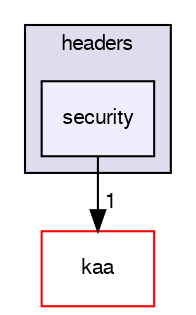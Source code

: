 digraph "/var/lib/jenkins/workspace/kaa_public/client/client-multi/client-cpp/test/headers/security" {
  bgcolor=transparent;
  compound=true
  node [ fontsize="10", fontname="FreeSans"];
  edge [ labelfontsize="10", labelfontname="FreeSans"];
  subgraph clusterdir_4a95a1809dd8e4bac4fff958db3a7f05 {
    graph [ bgcolor="#ddddee", pencolor="black", label="headers" fontname="FreeSans", fontsize="10", URL="dir_4a95a1809dd8e4bac4fff958db3a7f05.html"]
  dir_30d51aa25e72fd140cb2d03e0d4b3d91 [shape=box, label="security", style="filled", fillcolor="#eeeeff", pencolor="black", URL="dir_30d51aa25e72fd140cb2d03e0d4b3d91.html"];
  }
  dir_1ac78b1500c3fd9a977bacb448b54d1a [shape=box label="kaa" color="red" URL="dir_1ac78b1500c3fd9a977bacb448b54d1a.html"];
  dir_30d51aa25e72fd140cb2d03e0d4b3d91->dir_1ac78b1500c3fd9a977bacb448b54d1a [headlabel="1", labeldistance=1.5 headhref="dir_000075_000040.html"];
}
